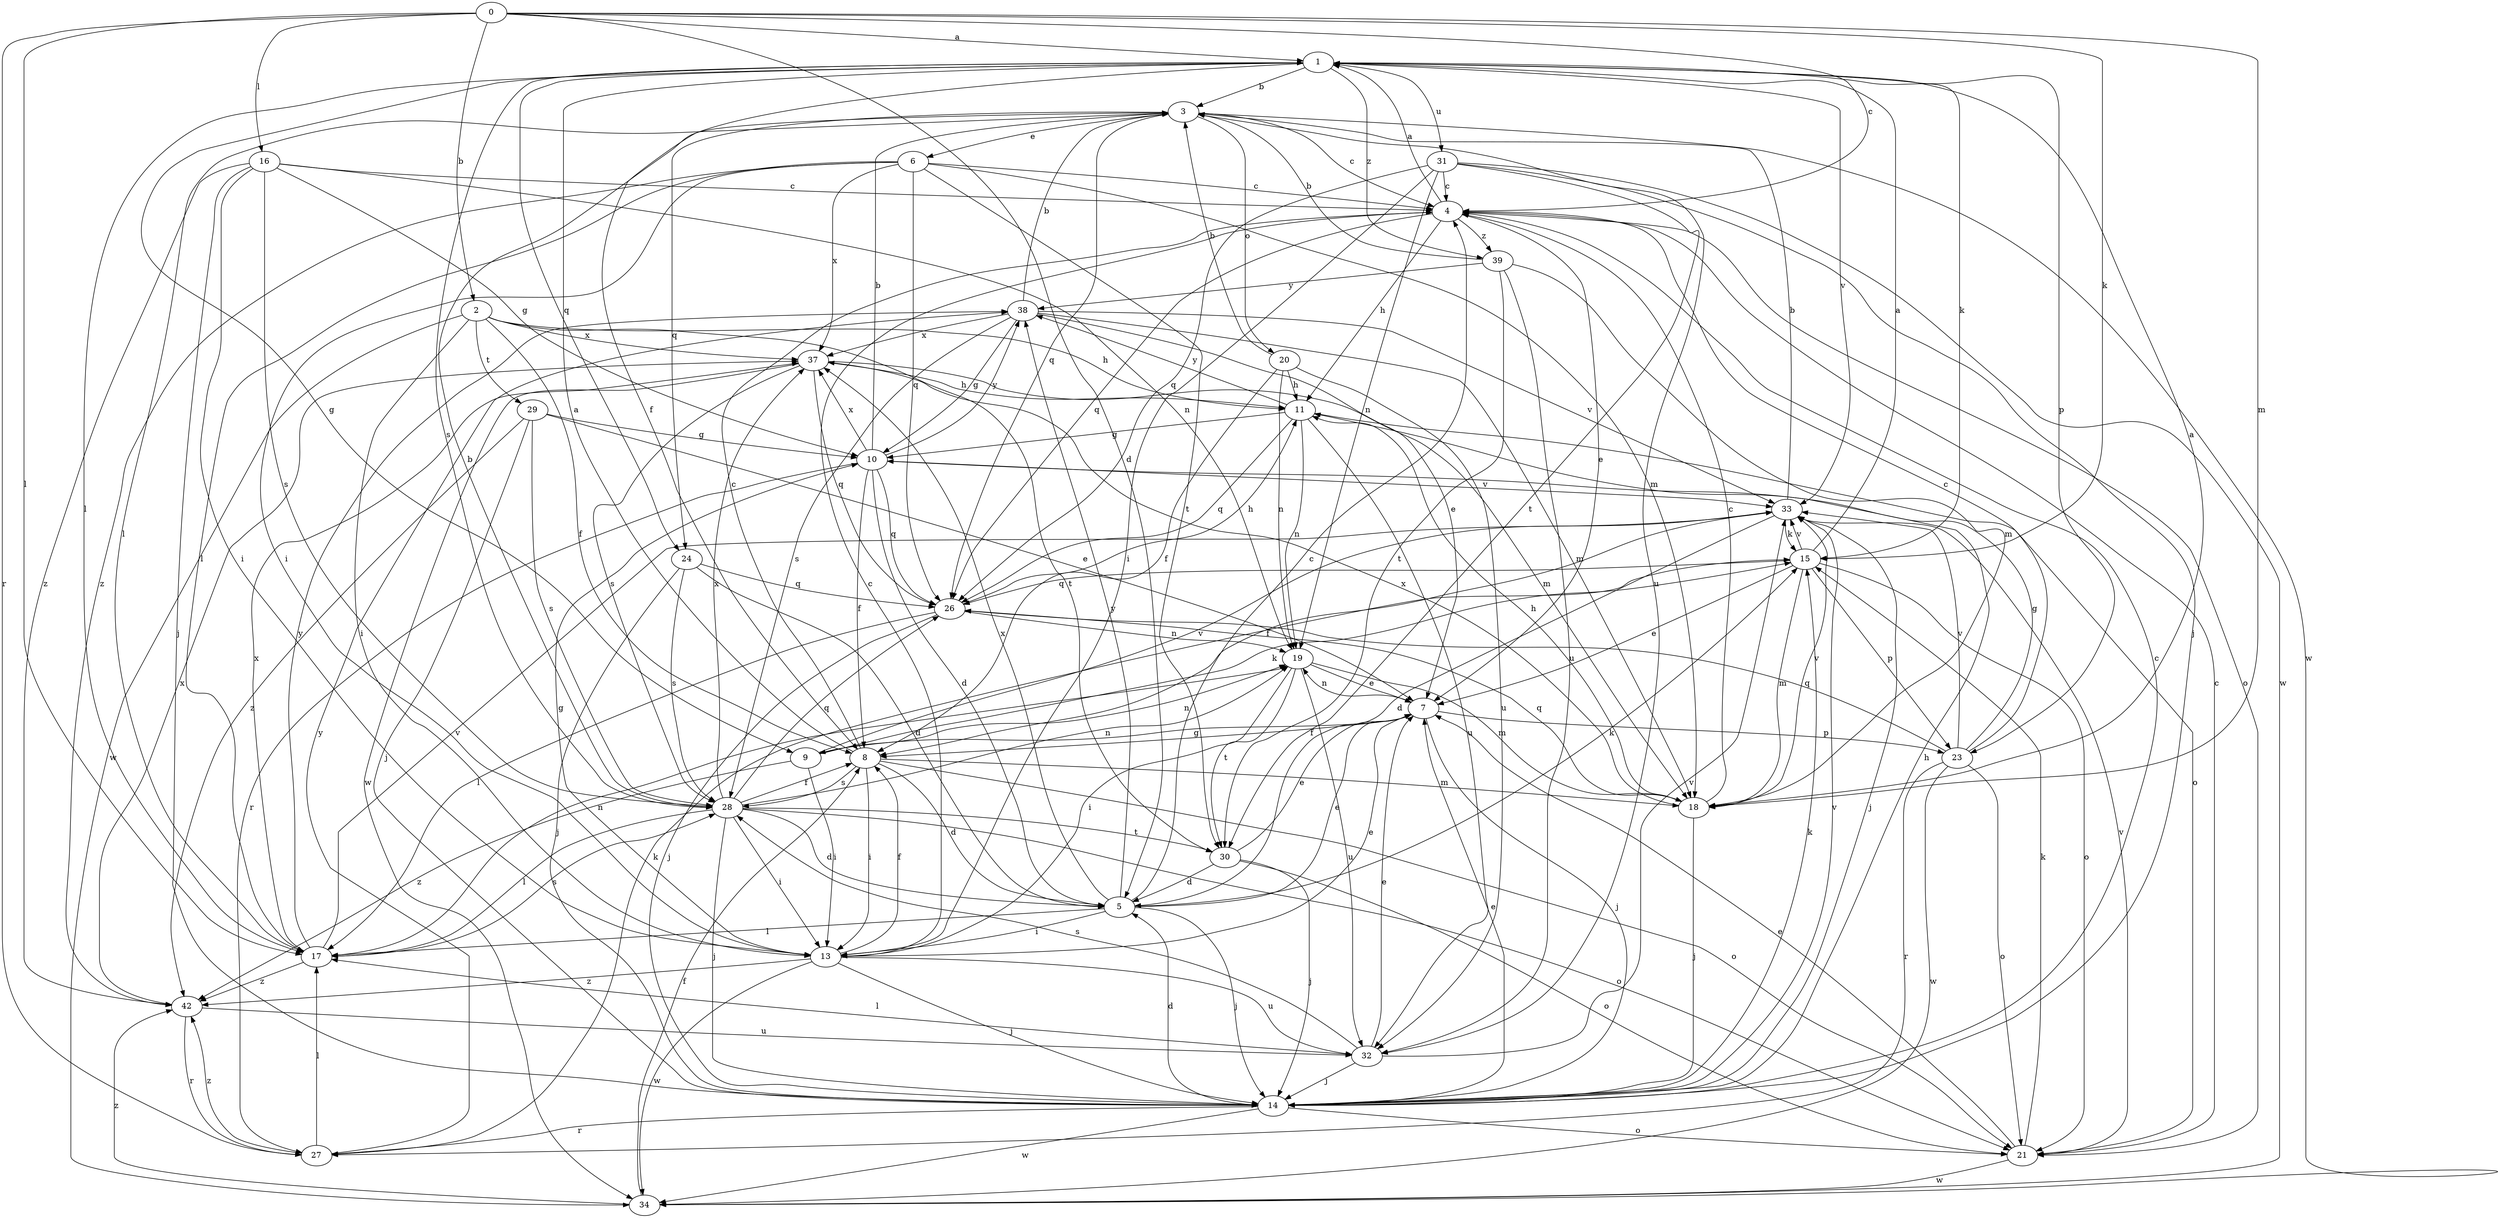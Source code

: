 strict digraph  {
0;
1;
2;
3;
4;
5;
6;
7;
8;
9;
10;
11;
13;
14;
15;
16;
17;
18;
19;
20;
21;
23;
24;
26;
27;
28;
29;
30;
31;
32;
33;
34;
37;
38;
39;
42;
0 -> 1  [label=a];
0 -> 2  [label=b];
0 -> 4  [label=c];
0 -> 5  [label=d];
0 -> 15  [label=k];
0 -> 16  [label=l];
0 -> 17  [label=l];
0 -> 18  [label=m];
0 -> 27  [label=r];
1 -> 3  [label=b];
1 -> 8  [label=f];
1 -> 9  [label=g];
1 -> 15  [label=k];
1 -> 17  [label=l];
1 -> 23  [label=p];
1 -> 24  [label=q];
1 -> 28  [label=s];
1 -> 31  [label=u];
1 -> 33  [label=v];
1 -> 39  [label=z];
2 -> 8  [label=f];
2 -> 11  [label=h];
2 -> 13  [label=i];
2 -> 29  [label=t];
2 -> 30  [label=t];
2 -> 34  [label=w];
2 -> 37  [label=x];
3 -> 4  [label=c];
3 -> 6  [label=e];
3 -> 17  [label=l];
3 -> 20  [label=o];
3 -> 24  [label=q];
3 -> 26  [label=q];
3 -> 32  [label=u];
3 -> 34  [label=w];
4 -> 1  [label=a];
4 -> 7  [label=e];
4 -> 11  [label=h];
4 -> 21  [label=o];
4 -> 26  [label=q];
4 -> 39  [label=z];
5 -> 4  [label=c];
5 -> 7  [label=e];
5 -> 13  [label=i];
5 -> 14  [label=j];
5 -> 15  [label=k];
5 -> 17  [label=l];
5 -> 37  [label=x];
5 -> 38  [label=y];
6 -> 4  [label=c];
6 -> 13  [label=i];
6 -> 17  [label=l];
6 -> 18  [label=m];
6 -> 26  [label=q];
6 -> 30  [label=t];
6 -> 37  [label=x];
6 -> 42  [label=z];
7 -> 8  [label=f];
7 -> 9  [label=g];
7 -> 14  [label=j];
7 -> 19  [label=n];
7 -> 23  [label=p];
8 -> 1  [label=a];
8 -> 4  [label=c];
8 -> 5  [label=d];
8 -> 13  [label=i];
8 -> 18  [label=m];
8 -> 21  [label=o];
8 -> 28  [label=s];
9 -> 13  [label=i];
9 -> 15  [label=k];
9 -> 19  [label=n];
9 -> 33  [label=v];
9 -> 42  [label=z];
10 -> 3  [label=b];
10 -> 5  [label=d];
10 -> 8  [label=f];
10 -> 26  [label=q];
10 -> 27  [label=r];
10 -> 33  [label=v];
10 -> 37  [label=x];
10 -> 38  [label=y];
11 -> 10  [label=g];
11 -> 19  [label=n];
11 -> 21  [label=o];
11 -> 26  [label=q];
11 -> 32  [label=u];
11 -> 38  [label=y];
13 -> 4  [label=c];
13 -> 7  [label=e];
13 -> 8  [label=f];
13 -> 10  [label=g];
13 -> 14  [label=j];
13 -> 32  [label=u];
13 -> 34  [label=w];
13 -> 42  [label=z];
14 -> 4  [label=c];
14 -> 5  [label=d];
14 -> 7  [label=e];
14 -> 11  [label=h];
14 -> 15  [label=k];
14 -> 21  [label=o];
14 -> 27  [label=r];
14 -> 33  [label=v];
14 -> 34  [label=w];
15 -> 1  [label=a];
15 -> 7  [label=e];
15 -> 18  [label=m];
15 -> 21  [label=o];
15 -> 23  [label=p];
15 -> 26  [label=q];
15 -> 33  [label=v];
16 -> 4  [label=c];
16 -> 10  [label=g];
16 -> 13  [label=i];
16 -> 14  [label=j];
16 -> 19  [label=n];
16 -> 28  [label=s];
16 -> 42  [label=z];
17 -> 19  [label=n];
17 -> 28  [label=s];
17 -> 33  [label=v];
17 -> 37  [label=x];
17 -> 38  [label=y];
17 -> 42  [label=z];
18 -> 1  [label=a];
18 -> 4  [label=c];
18 -> 11  [label=h];
18 -> 14  [label=j];
18 -> 26  [label=q];
18 -> 33  [label=v];
18 -> 37  [label=x];
19 -> 7  [label=e];
19 -> 13  [label=i];
19 -> 18  [label=m];
19 -> 30  [label=t];
19 -> 32  [label=u];
20 -> 3  [label=b];
20 -> 8  [label=f];
20 -> 11  [label=h];
20 -> 19  [label=n];
20 -> 32  [label=u];
21 -> 4  [label=c];
21 -> 7  [label=e];
21 -> 15  [label=k];
21 -> 33  [label=v];
21 -> 34  [label=w];
23 -> 4  [label=c];
23 -> 10  [label=g];
23 -> 21  [label=o];
23 -> 26  [label=q];
23 -> 27  [label=r];
23 -> 33  [label=v];
23 -> 34  [label=w];
24 -> 5  [label=d];
24 -> 14  [label=j];
24 -> 26  [label=q];
24 -> 28  [label=s];
26 -> 11  [label=h];
26 -> 14  [label=j];
26 -> 17  [label=l];
26 -> 19  [label=n];
27 -> 15  [label=k];
27 -> 17  [label=l];
27 -> 38  [label=y];
27 -> 42  [label=z];
28 -> 3  [label=b];
28 -> 5  [label=d];
28 -> 8  [label=f];
28 -> 13  [label=i];
28 -> 14  [label=j];
28 -> 17  [label=l];
28 -> 19  [label=n];
28 -> 21  [label=o];
28 -> 26  [label=q];
28 -> 30  [label=t];
28 -> 37  [label=x];
29 -> 7  [label=e];
29 -> 10  [label=g];
29 -> 14  [label=j];
29 -> 28  [label=s];
29 -> 42  [label=z];
30 -> 5  [label=d];
30 -> 7  [label=e];
30 -> 14  [label=j];
30 -> 21  [label=o];
31 -> 4  [label=c];
31 -> 13  [label=i];
31 -> 14  [label=j];
31 -> 19  [label=n];
31 -> 26  [label=q];
31 -> 30  [label=t];
31 -> 34  [label=w];
32 -> 7  [label=e];
32 -> 14  [label=j];
32 -> 17  [label=l];
32 -> 28  [label=s];
32 -> 33  [label=v];
33 -> 3  [label=b];
33 -> 5  [label=d];
33 -> 8  [label=f];
33 -> 14  [label=j];
33 -> 15  [label=k];
34 -> 8  [label=f];
34 -> 42  [label=z];
37 -> 11  [label=h];
37 -> 18  [label=m];
37 -> 26  [label=q];
37 -> 28  [label=s];
37 -> 34  [label=w];
38 -> 3  [label=b];
38 -> 7  [label=e];
38 -> 10  [label=g];
38 -> 18  [label=m];
38 -> 28  [label=s];
38 -> 33  [label=v];
38 -> 37  [label=x];
39 -> 3  [label=b];
39 -> 18  [label=m];
39 -> 30  [label=t];
39 -> 32  [label=u];
39 -> 38  [label=y];
42 -> 27  [label=r];
42 -> 32  [label=u];
42 -> 37  [label=x];
}
